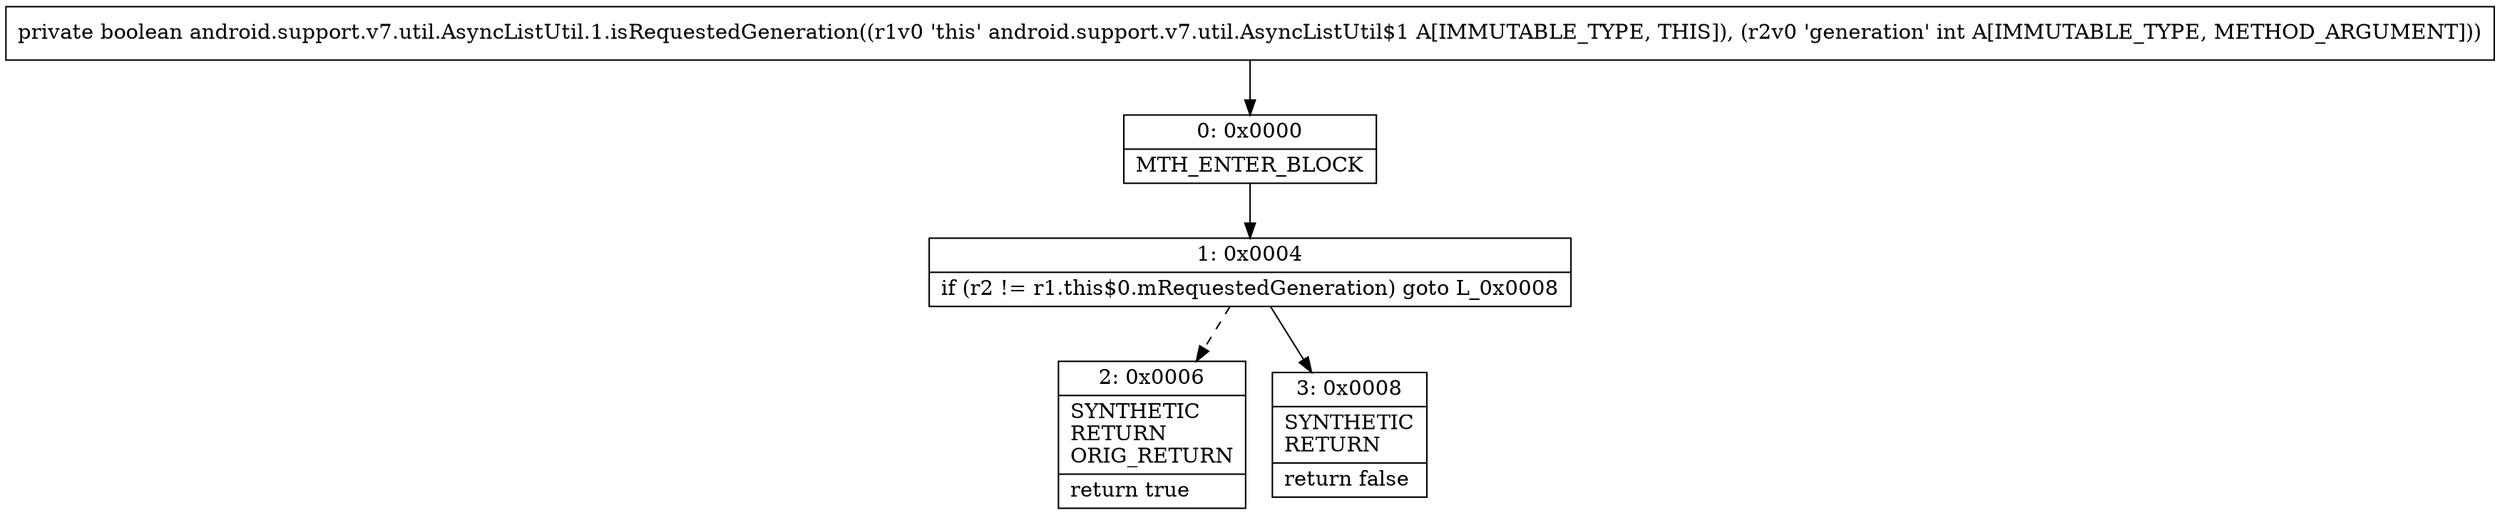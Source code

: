 digraph "CFG forandroid.support.v7.util.AsyncListUtil.1.isRequestedGeneration(I)Z" {
Node_0 [shape=record,label="{0\:\ 0x0000|MTH_ENTER_BLOCK\l}"];
Node_1 [shape=record,label="{1\:\ 0x0004|if (r2 != r1.this$0.mRequestedGeneration) goto L_0x0008\l}"];
Node_2 [shape=record,label="{2\:\ 0x0006|SYNTHETIC\lRETURN\lORIG_RETURN\l|return true\l}"];
Node_3 [shape=record,label="{3\:\ 0x0008|SYNTHETIC\lRETURN\l|return false\l}"];
MethodNode[shape=record,label="{private boolean android.support.v7.util.AsyncListUtil.1.isRequestedGeneration((r1v0 'this' android.support.v7.util.AsyncListUtil$1 A[IMMUTABLE_TYPE, THIS]), (r2v0 'generation' int A[IMMUTABLE_TYPE, METHOD_ARGUMENT])) }"];
MethodNode -> Node_0;
Node_0 -> Node_1;
Node_1 -> Node_2[style=dashed];
Node_1 -> Node_3;
}

